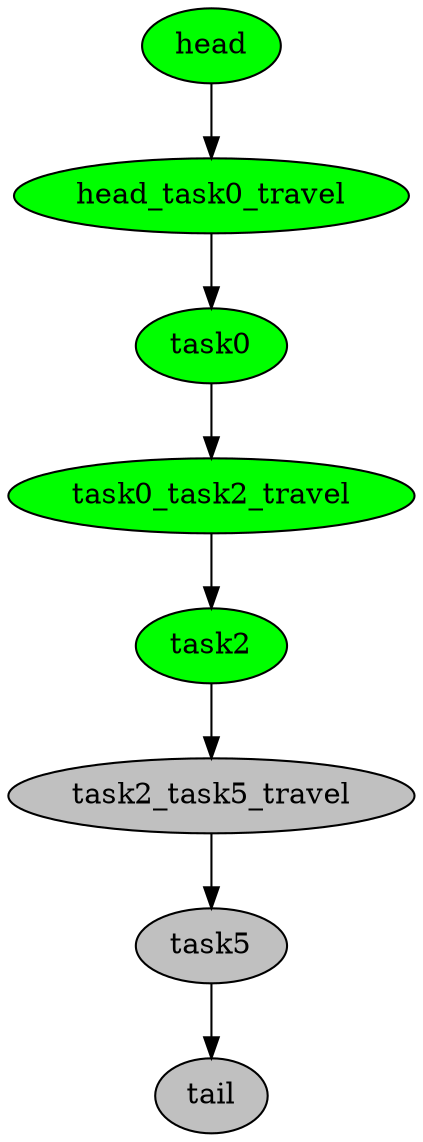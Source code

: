 digraph timeline {
head[label="head",style=filled,fillcolor=green,fontcolor=black];
head_task0_travel[label="head_task0_travel",style=filled,fillcolor=green,fontcolor=black];
task0[label="task0",style=filled,fillcolor=green,fontcolor=black];
task0_task2_travel[label="task0_task2_travel",style=filled,fillcolor=green,fontcolor=black];
task2[label="task2",style=filled,fillcolor=green,fontcolor=black];
task2_task5_travel[label="task2_task5_travel",style=filled,fillcolor=gray,fontcolor=black];
task5[label="task5",style=filled,fillcolor=gray,fontcolor=black];
tail[label="tail",style=filled,fillcolor=gray,fontcolor=black];
"head"->"head_task0_travel"[color=black];
"head_task0_travel"->"task0"[color=black];
"task0"->"task0_task2_travel"[color=black];
"task0_task2_travel"->"task2"[color=black];
"task2"->"task2_task5_travel"[color=black];
"task2_task5_travel"->"task5"[color=black];
"task5"->"tail"[color=black];
}
